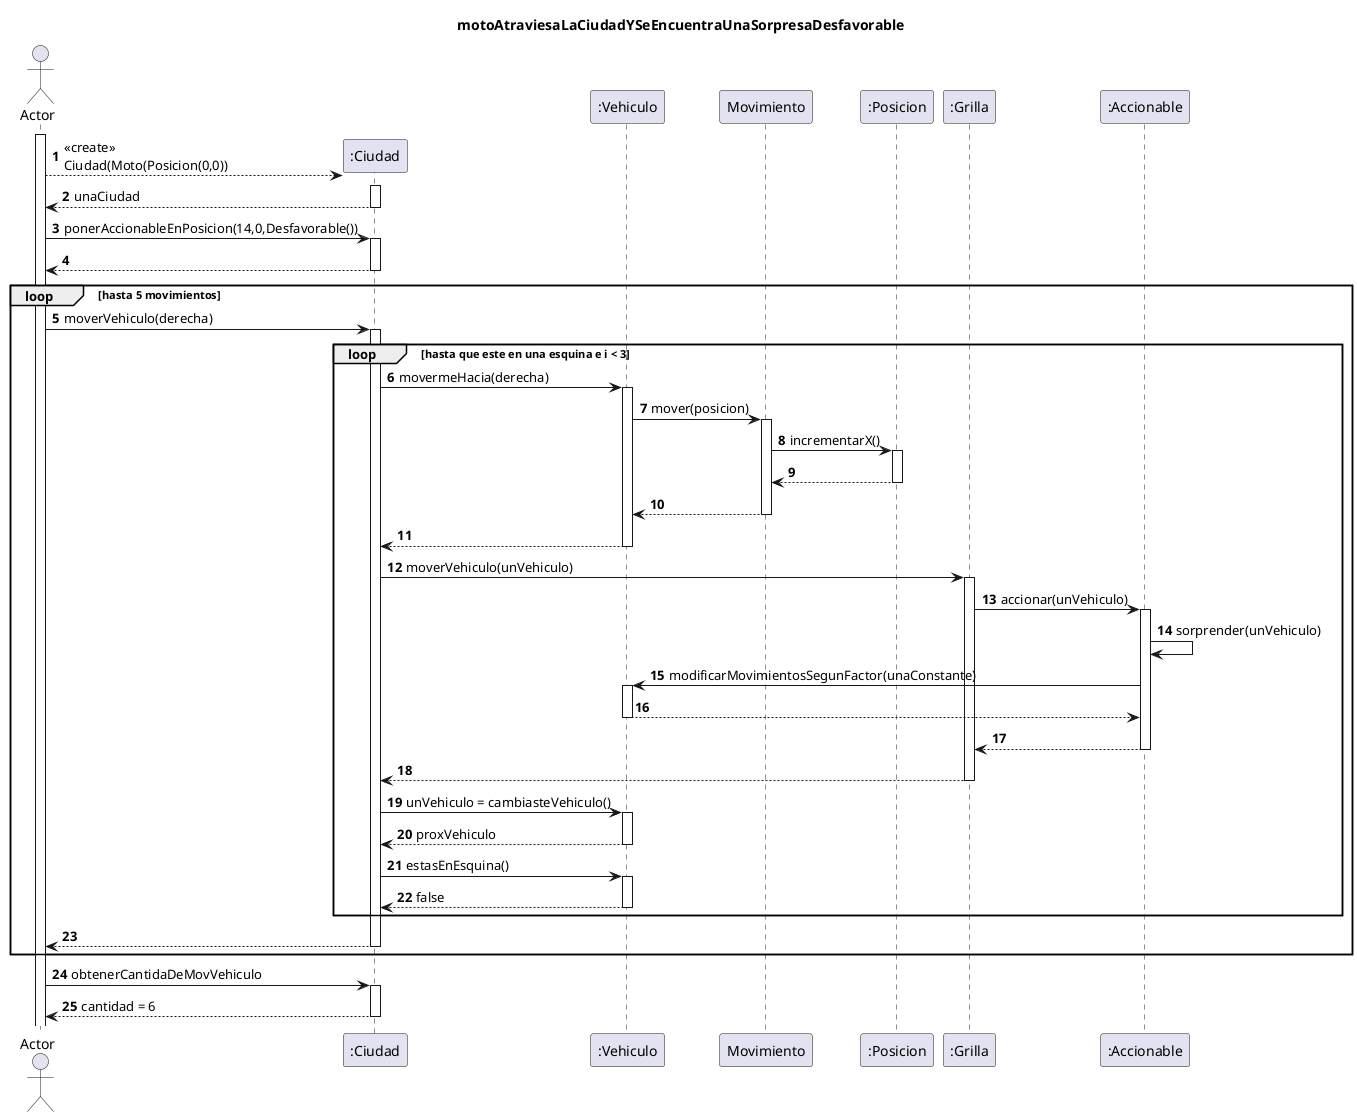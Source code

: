 @startuml
'https://plantuml.com/sequence-diagram

autonumber

title motoAtraviesaLaCiudadYSeEncuentraUnaSorpresaDesfavorable

actor Actor

Actor++

create ":Ciudad"
Actor --> ":Ciudad"++:<<create>>\nCiudad(Moto(Posicion(0,0))
Actor <-- ":Ciudad"--: unaCiudad

Actor -> ":Ciudad"++:ponerAccionableEnPosicion(14,0,Desfavorable())
Actor <-- ":Ciudad"--


loop hasta 5 movimientos
Actor -> ":Ciudad"++:moverVehiculo(derecha)

loop hasta que este en una esquina e i < 3
":Ciudad"->":Vehiculo"++:movermeHacia(derecha)
":Vehiculo" -> "Movimiento"++:mover(posicion)
"Movimiento" -> ":Posicion"++:incrementarX()
"Movimiento" <-- ":Posicion"--
":Vehiculo" <-- "Movimiento"--
":Ciudad"<-- ":Vehiculo"--
":Ciudad" -> ":Grilla"++:moverVehiculo(unVehiculo)
":Grilla" -> ":Accionable"++:accionar(unVehiculo)
":Accionable" -> ":Accionable":sorprender(unVehiculo)
":Accionable" -> ":Vehiculo"++:modificarMovimientosSegunFactor(unaConstante)
":Accionable" <-- ":Vehiculo"--
":Grilla" <-- ":Accionable"--
":Ciudad" <-- ":Grilla"--
":Ciudad" -> ":Vehiculo"++:unVehiculo = cambiasteVehiculo()
":Ciudad" <-- ":Vehiculo"--:proxVehiculo
":Ciudad" -> ":Vehiculo"++:estasEnEsquina()
":Ciudad" <-- ":Vehiculo"--: false
end loop

Actor <-- ":Ciudad"--
end loop
Actor -> ":Ciudad"++:obtenerCantidaDeMovVehiculo
Actor <-- ":Ciudad"--:cantidad = 6
@enduml